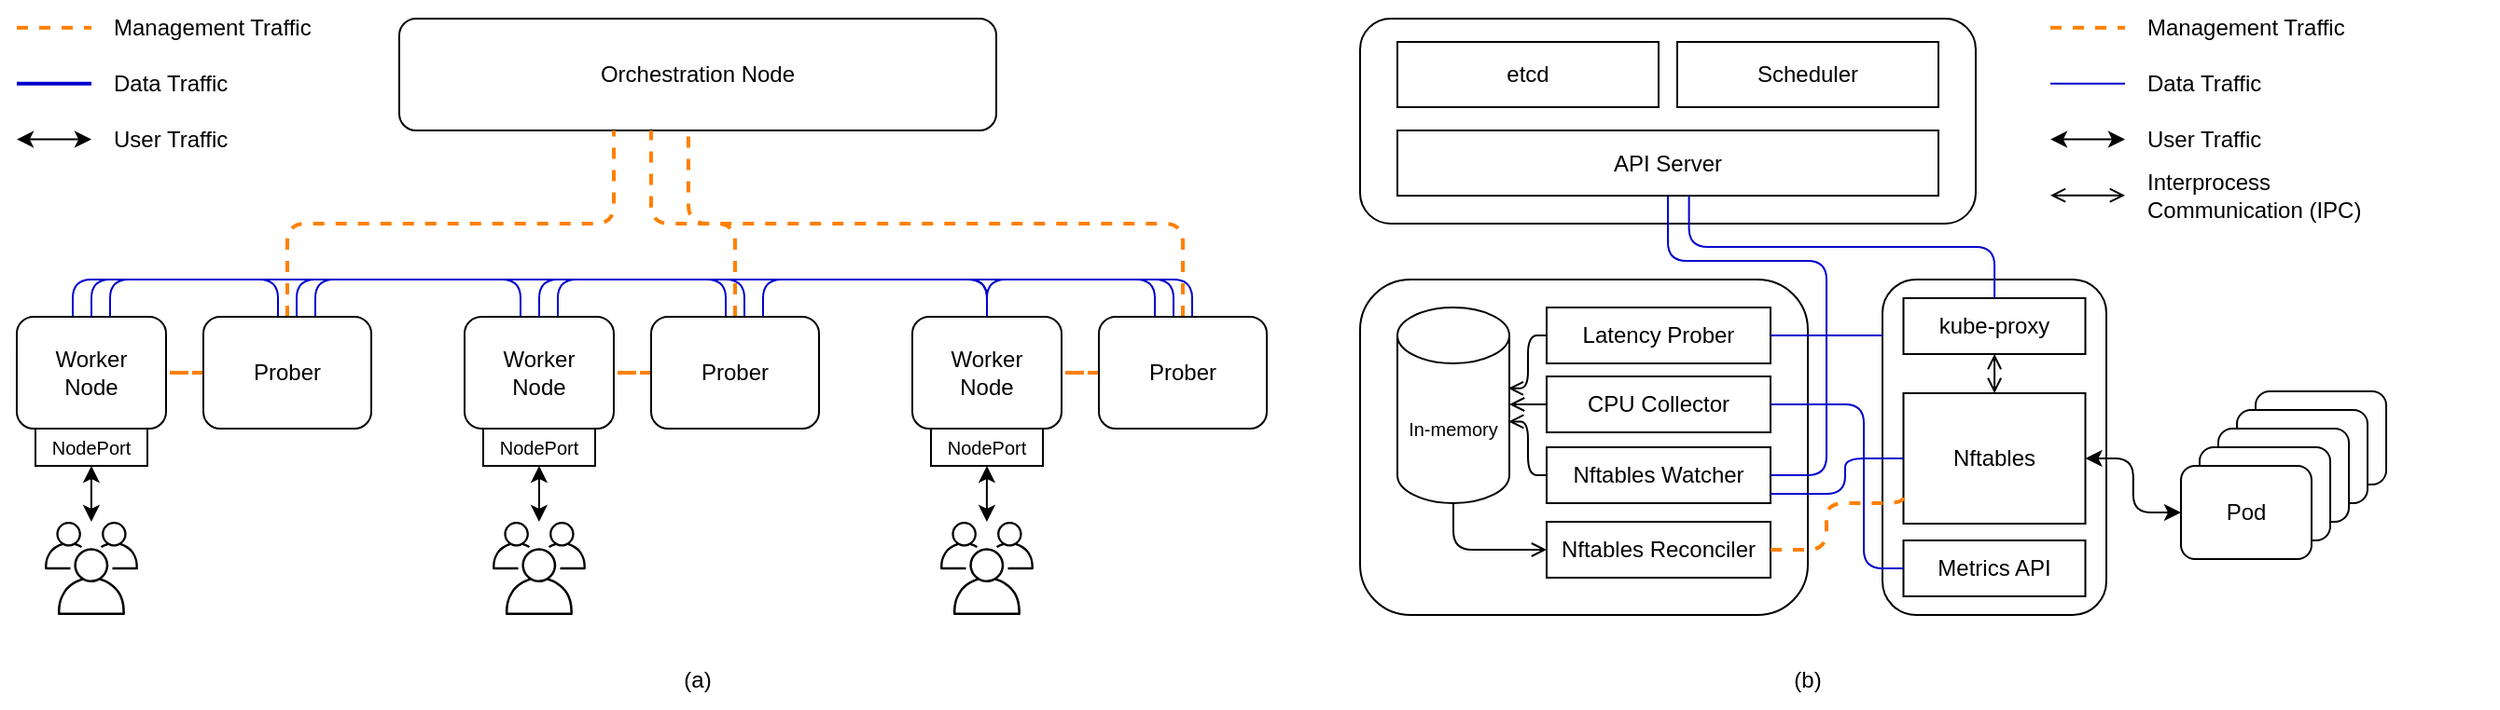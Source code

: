 <mxfile version="26.1.1">
  <diagram name="Page-1" id="1F0ipDezWaWUv_pM_gFs">
    <mxGraphModel dx="875" dy="516" grid="1" gridSize="10" guides="1" tooltips="1" connect="1" arrows="1" fold="1" page="1" pageScale="1" pageWidth="850" pageHeight="1100" math="0" shadow="0">
      <root>
        <mxCell id="0" />
        <mxCell id="1" parent="0" />
        <mxCell id="1lonX3dEKTjPdYe6L-kD-1" value="Orchestration Node" style="rounded=1;whiteSpace=wrap;html=1;" parent="1" vertex="1">
          <mxGeometry x="265" y="250" width="320" height="60" as="geometry" />
        </mxCell>
        <mxCell id="1lonX3dEKTjPdYe6L-kD-4" style="edgeStyle=orthogonalEdgeStyle;rounded=0;orthogonalLoop=1;jettySize=auto;html=1;endArrow=none;startFill=0;dashed=1;strokeColor=#FF8000;strokeWidth=2;" parent="1" source="1lonX3dEKTjPdYe6L-kD-2" target="1lonX3dEKTjPdYe6L-kD-3" edge="1">
          <mxGeometry relative="1" as="geometry" />
        </mxCell>
        <mxCell id="1lonX3dEKTjPdYe6L-kD-12" style="edgeStyle=orthogonalEdgeStyle;rounded=1;orthogonalLoop=1;jettySize=auto;html=1;dashed=1;endArrow=none;startFill=0;strokeColor=#FF8000;curved=0;strokeWidth=2;" parent="1" source="1lonX3dEKTjPdYe6L-kD-2" target="1lonX3dEKTjPdYe6L-kD-1" edge="1">
          <mxGeometry relative="1" as="geometry">
            <Array as="points">
              <mxPoint x="205" y="360" />
              <mxPoint x="380" y="360" />
            </Array>
          </mxGeometry>
        </mxCell>
        <mxCell id="1lonX3dEKTjPdYe6L-kD-15" style="edgeStyle=orthogonalEdgeStyle;rounded=1;orthogonalLoop=1;jettySize=auto;html=1;endArrow=none;startFill=0;curved=0;strokeColor=#0000CC;strokeWidth=1;" parent="1" source="1lonX3dEKTjPdYe6L-kD-2" target="1lonX3dEKTjPdYe6L-kD-7" edge="1">
          <mxGeometry relative="1" as="geometry">
            <Array as="points">
              <mxPoint x="210" y="390" />
              <mxPoint x="330" y="390" />
            </Array>
          </mxGeometry>
        </mxCell>
        <mxCell id="1lonX3dEKTjPdYe6L-kD-17" style="edgeStyle=orthogonalEdgeStyle;rounded=1;orthogonalLoop=1;jettySize=auto;html=1;curved=0;endArrow=none;startFill=0;strokeColor=#0000CC;strokeWidth=1;" parent="1" source="1lonX3dEKTjPdYe6L-kD-2" target="1lonX3dEKTjPdYe6L-kD-3" edge="1">
          <mxGeometry relative="1" as="geometry">
            <Array as="points">
              <mxPoint x="200" y="390" />
              <mxPoint x="90" y="390" />
            </Array>
          </mxGeometry>
        </mxCell>
        <mxCell id="1lonX3dEKTjPdYe6L-kD-20" style="edgeStyle=orthogonalEdgeStyle;rounded=1;orthogonalLoop=1;jettySize=auto;html=1;endArrow=none;startFill=0;strokeWidth=1;strokeColor=#0000CC;curved=0;" parent="1" source="1lonX3dEKTjPdYe6L-kD-2" target="1lonX3dEKTjPdYe6L-kD-10" edge="1">
          <mxGeometry relative="1" as="geometry">
            <Array as="points">
              <mxPoint x="220" y="390" />
              <mxPoint x="580" y="390" />
            </Array>
          </mxGeometry>
        </mxCell>
        <mxCell id="1lonX3dEKTjPdYe6L-kD-2" value="Prober" style="rounded=1;whiteSpace=wrap;html=1;" parent="1" vertex="1">
          <mxGeometry x="160" y="410" width="90" height="60" as="geometry" />
        </mxCell>
        <mxCell id="1lonX3dEKTjPdYe6L-kD-3" value="Worker&lt;div&gt;Node&lt;/div&gt;" style="rounded=1;whiteSpace=wrap;html=1;" parent="1" vertex="1">
          <mxGeometry x="60" y="410" width="80" height="60" as="geometry" />
        </mxCell>
        <mxCell id="1lonX3dEKTjPdYe6L-kD-5" style="edgeStyle=orthogonalEdgeStyle;rounded=0;orthogonalLoop=1;jettySize=auto;html=1;endArrow=none;startFill=0;dashed=1;strokeColor=#FF8000;strokeWidth=2;" parent="1" source="1lonX3dEKTjPdYe6L-kD-6" target="1lonX3dEKTjPdYe6L-kD-7" edge="1">
          <mxGeometry relative="1" as="geometry" />
        </mxCell>
        <mxCell id="1lonX3dEKTjPdYe6L-kD-16" style="edgeStyle=orthogonalEdgeStyle;rounded=1;orthogonalLoop=1;jettySize=auto;html=1;endArrow=none;startFill=0;strokeWidth=1;curved=0;strokeColor=#0000CC;" parent="1" source="1lonX3dEKTjPdYe6L-kD-6" target="1lonX3dEKTjPdYe6L-kD-3" edge="1">
          <mxGeometry relative="1" as="geometry">
            <Array as="points">
              <mxPoint x="450" y="390" />
              <mxPoint x="110" y="390" />
            </Array>
          </mxGeometry>
        </mxCell>
        <mxCell id="1lonX3dEKTjPdYe6L-kD-18" style="edgeStyle=orthogonalEdgeStyle;rounded=1;orthogonalLoop=1;jettySize=auto;html=1;strokeColor=#0000CC;curved=0;endArrow=none;startFill=0;strokeWidth=1;" parent="1" source="1lonX3dEKTjPdYe6L-kD-6" target="1lonX3dEKTjPdYe6L-kD-7" edge="1">
          <mxGeometry relative="1" as="geometry">
            <Array as="points">
              <mxPoint x="440" y="390" />
              <mxPoint x="350" y="390" />
            </Array>
          </mxGeometry>
        </mxCell>
        <mxCell id="1lonX3dEKTjPdYe6L-kD-19" style="edgeStyle=orthogonalEdgeStyle;rounded=1;orthogonalLoop=1;jettySize=auto;html=1;endArrow=none;startFill=0;strokeColor=#0000CC;strokeWidth=1;curved=0;" parent="1" source="1lonX3dEKTjPdYe6L-kD-6" target="1lonX3dEKTjPdYe6L-kD-10" edge="1">
          <mxGeometry relative="1" as="geometry">
            <Array as="points">
              <mxPoint x="460" y="390" />
              <mxPoint x="580" y="390" />
            </Array>
          </mxGeometry>
        </mxCell>
        <mxCell id="1lonX3dEKTjPdYe6L-kD-25" style="edgeStyle=orthogonalEdgeStyle;rounded=1;orthogonalLoop=1;jettySize=auto;html=1;strokeColor=#FF8000;strokeWidth=2;endArrow=none;startFill=0;dashed=1;curved=0;" parent="1" source="1lonX3dEKTjPdYe6L-kD-6" target="1lonX3dEKTjPdYe6L-kD-1" edge="1">
          <mxGeometry relative="1" as="geometry">
            <Array as="points">
              <mxPoint x="445" y="360" />
              <mxPoint x="400" y="360" />
            </Array>
          </mxGeometry>
        </mxCell>
        <mxCell id="1lonX3dEKTjPdYe6L-kD-6" value="Prober" style="rounded=1;whiteSpace=wrap;html=1;" parent="1" vertex="1">
          <mxGeometry x="400" y="410" width="90" height="60" as="geometry" />
        </mxCell>
        <mxCell id="1lonX3dEKTjPdYe6L-kD-7" value="Worker&lt;div&gt;Node&lt;/div&gt;" style="rounded=1;whiteSpace=wrap;html=1;" parent="1" vertex="1">
          <mxGeometry x="300" y="410" width="80" height="60" as="geometry" />
        </mxCell>
        <mxCell id="1lonX3dEKTjPdYe6L-kD-8" style="edgeStyle=orthogonalEdgeStyle;rounded=0;orthogonalLoop=1;jettySize=auto;html=1;endArrow=none;startFill=0;dashed=1;strokeColor=#FF8000;strokeWidth=2;" parent="1" source="1lonX3dEKTjPdYe6L-kD-9" target="1lonX3dEKTjPdYe6L-kD-10" edge="1">
          <mxGeometry relative="1" as="geometry" />
        </mxCell>
        <mxCell id="1lonX3dEKTjPdYe6L-kD-14" style="edgeStyle=orthogonalEdgeStyle;rounded=1;orthogonalLoop=1;jettySize=auto;html=1;strokeColor=#FF8000;dashed=1;endArrow=none;startFill=0;curved=0;strokeWidth=2;" parent="1" source="1lonX3dEKTjPdYe6L-kD-9" target="1lonX3dEKTjPdYe6L-kD-1" edge="1">
          <mxGeometry relative="1" as="geometry">
            <Array as="points">
              <mxPoint x="685" y="360" />
              <mxPoint x="420" y="360" />
            </Array>
          </mxGeometry>
        </mxCell>
        <mxCell id="1lonX3dEKTjPdYe6L-kD-21" style="edgeStyle=orthogonalEdgeStyle;rounded=1;orthogonalLoop=1;jettySize=auto;html=1;endArrow=none;startFill=0;strokeWidth=1;strokeColor=#0000CC;curved=0;" parent="1" source="1lonX3dEKTjPdYe6L-kD-9" target="1lonX3dEKTjPdYe6L-kD-10" edge="1">
          <mxGeometry relative="1" as="geometry">
            <Array as="points">
              <mxPoint x="670" y="390" />
              <mxPoint x="580" y="390" />
            </Array>
          </mxGeometry>
        </mxCell>
        <mxCell id="1lonX3dEKTjPdYe6L-kD-22" style="edgeStyle=orthogonalEdgeStyle;rounded=1;orthogonalLoop=1;jettySize=auto;html=1;endArrow=none;startFill=0;strokeWidth=1;strokeColor=#0000CC;curved=0;" parent="1" source="1lonX3dEKTjPdYe6L-kD-9" target="1lonX3dEKTjPdYe6L-kD-7" edge="1">
          <mxGeometry relative="1" as="geometry">
            <Array as="points">
              <mxPoint x="680" y="390" />
              <mxPoint x="340" y="390" />
            </Array>
          </mxGeometry>
        </mxCell>
        <mxCell id="1lonX3dEKTjPdYe6L-kD-23" style="edgeStyle=orthogonalEdgeStyle;rounded=1;orthogonalLoop=1;jettySize=auto;html=1;strokeColor=#0000CC;endArrow=none;startFill=0;strokeWidth=1;curved=0;" parent="1" source="1lonX3dEKTjPdYe6L-kD-9" target="1lonX3dEKTjPdYe6L-kD-3" edge="1">
          <mxGeometry relative="1" as="geometry">
            <Array as="points">
              <mxPoint x="690" y="390" />
              <mxPoint x="100" y="390" />
            </Array>
          </mxGeometry>
        </mxCell>
        <mxCell id="1lonX3dEKTjPdYe6L-kD-9" value="Prober" style="rounded=1;whiteSpace=wrap;html=1;" parent="1" vertex="1">
          <mxGeometry x="640" y="410" width="90" height="60" as="geometry" />
        </mxCell>
        <mxCell id="1lonX3dEKTjPdYe6L-kD-10" value="Worker&lt;div&gt;Node&lt;/div&gt;" style="rounded=1;whiteSpace=wrap;html=1;" parent="1" vertex="1">
          <mxGeometry x="540" y="410" width="80" height="60" as="geometry" />
        </mxCell>
        <mxCell id="1lonX3dEKTjPdYe6L-kD-125" style="edgeStyle=orthogonalEdgeStyle;rounded=0;orthogonalLoop=1;jettySize=auto;html=1;startArrow=classic;startFill=1;" parent="1" source="1lonX3dEKTjPdYe6L-kD-28" target="1lonX3dEKTjPdYe6L-kD-123" edge="1">
          <mxGeometry relative="1" as="geometry" />
        </mxCell>
        <mxCell id="1lonX3dEKTjPdYe6L-kD-28" value="" style="sketch=0;outlineConnect=0;gradientColor=none;fontColor=#545B64;strokeColor=none;fillColor=#000000;dashed=0;verticalLabelPosition=bottom;verticalAlign=top;align=center;html=1;fontSize=12;fontStyle=0;aspect=fixed;shape=mxgraph.aws4.illustration_users;pointerEvents=1" parent="1" vertex="1">
          <mxGeometry x="75" y="520" width="50" height="50" as="geometry" />
        </mxCell>
        <mxCell id="1lonX3dEKTjPdYe6L-kD-129" style="edgeStyle=orthogonalEdgeStyle;rounded=0;orthogonalLoop=1;jettySize=auto;html=1;startArrow=classic;startFill=1;" parent="1" source="1lonX3dEKTjPdYe6L-kD-30" target="1lonX3dEKTjPdYe6L-kD-126" edge="1">
          <mxGeometry relative="1" as="geometry" />
        </mxCell>
        <mxCell id="1lonX3dEKTjPdYe6L-kD-30" value="" style="sketch=0;outlineConnect=0;gradientColor=none;fontColor=#545B64;strokeColor=none;fillColor=#000000;dashed=0;verticalLabelPosition=bottom;verticalAlign=top;align=center;html=1;fontSize=12;fontStyle=0;aspect=fixed;shape=mxgraph.aws4.illustration_users;pointerEvents=1" parent="1" vertex="1">
          <mxGeometry x="315" y="520" width="50" height="50" as="geometry" />
        </mxCell>
        <mxCell id="1lonX3dEKTjPdYe6L-kD-128" style="edgeStyle=orthogonalEdgeStyle;rounded=0;orthogonalLoop=1;jettySize=auto;html=1;startArrow=classic;startFill=1;" parent="1" source="1lonX3dEKTjPdYe6L-kD-32" target="1lonX3dEKTjPdYe6L-kD-127" edge="1">
          <mxGeometry relative="1" as="geometry" />
        </mxCell>
        <mxCell id="1lonX3dEKTjPdYe6L-kD-32" value="" style="sketch=0;outlineConnect=0;gradientColor=none;fontColor=#545B64;strokeColor=none;fillColor=#000000;dashed=0;verticalLabelPosition=bottom;verticalAlign=top;align=center;html=1;fontSize=12;fontStyle=0;aspect=fixed;shape=mxgraph.aws4.illustration_users;pointerEvents=1" parent="1" vertex="1">
          <mxGeometry x="555" y="520" width="50" height="50" as="geometry" />
        </mxCell>
        <mxCell id="1lonX3dEKTjPdYe6L-kD-34" value="" style="rounded=1;whiteSpace=wrap;html=1;" parent="1" vertex="1">
          <mxGeometry x="780" y="250" width="330" height="110" as="geometry" />
        </mxCell>
        <mxCell id="1lonX3dEKTjPdYe6L-kD-35" value="" style="rounded=1;whiteSpace=wrap;html=1;" parent="1" vertex="1">
          <mxGeometry x="780" y="390" width="240" height="180" as="geometry" />
        </mxCell>
        <mxCell id="1lonX3dEKTjPdYe6L-kD-36" value="Latency Prober" style="rounded=0;whiteSpace=wrap;html=1;" parent="1" vertex="1">
          <mxGeometry x="880" y="405" width="120" height="30" as="geometry" />
        </mxCell>
        <mxCell id="1lonX3dEKTjPdYe6L-kD-132" style="edgeStyle=orthogonalEdgeStyle;rounded=0;orthogonalLoop=1;jettySize=auto;html=1;endArrow=open;endFill=0;" parent="1" source="1lonX3dEKTjPdYe6L-kD-37" target="1lonX3dEKTjPdYe6L-kD-44" edge="1">
          <mxGeometry relative="1" as="geometry" />
        </mxCell>
        <mxCell id="1lonX3dEKTjPdYe6L-kD-37" value="CPU Collector" style="rounded=0;whiteSpace=wrap;html=1;" parent="1" vertex="1">
          <mxGeometry x="880" y="442" width="120" height="30" as="geometry" />
        </mxCell>
        <mxCell id="1lonX3dEKTjPdYe6L-kD-38" value="Nftables Watcher" style="rounded=0;whiteSpace=wrap;html=1;" parent="1" vertex="1">
          <mxGeometry x="880" y="480" width="120" height="30" as="geometry" />
        </mxCell>
        <mxCell id="1lonX3dEKTjPdYe6L-kD-48" style="edgeStyle=orthogonalEdgeStyle;rounded=1;orthogonalLoop=1;jettySize=auto;html=1;endArrow=none;startFill=0;strokeWidth=1;strokeColor=#000000;curved=0;startArrow=open;" parent="1" source="1lonX3dEKTjPdYe6L-kD-40" target="1lonX3dEKTjPdYe6L-kD-44" edge="1">
          <mxGeometry relative="1" as="geometry" />
        </mxCell>
        <mxCell id="1lonX3dEKTjPdYe6L-kD-40" value="Nftables Reconciler" style="rounded=0;whiteSpace=wrap;html=1;" parent="1" vertex="1">
          <mxGeometry x="880" y="520" width="120" height="30" as="geometry" />
        </mxCell>
        <mxCell id="1lonX3dEKTjPdYe6L-kD-44" value="&lt;font style=&quot;font-size: 10px;&quot;&gt;In-memory&lt;/font&gt;" style="shape=cylinder3;whiteSpace=wrap;html=1;boundedLbl=1;backgroundOutline=1;size=15;textDirection=ltr;" parent="1" vertex="1">
          <mxGeometry x="800" y="405" width="60" height="105" as="geometry" />
        </mxCell>
        <mxCell id="1lonX3dEKTjPdYe6L-kD-49" value="" style="rounded=1;whiteSpace=wrap;html=1;" parent="1" vertex="1">
          <mxGeometry x="1060" y="390" width="120" height="180" as="geometry" />
        </mxCell>
        <mxCell id="1lonX3dEKTjPdYe6L-kD-53" style="edgeStyle=orthogonalEdgeStyle;rounded=0;orthogonalLoop=1;jettySize=auto;html=1;startArrow=open;startFill=0;endArrow=open;endFill=0;" parent="1" source="1lonX3dEKTjPdYe6L-kD-51" target="1lonX3dEKTjPdYe6L-kD-52" edge="1">
          <mxGeometry relative="1" as="geometry" />
        </mxCell>
        <mxCell id="1lonX3dEKTjPdYe6L-kD-51" value="kube-proxy" style="rounded=0;whiteSpace=wrap;html=1;" parent="1" vertex="1">
          <mxGeometry x="1071.25" y="400" width="97.5" height="30" as="geometry" />
        </mxCell>
        <mxCell id="1lonX3dEKTjPdYe6L-kD-52" value="Nftables" style="rounded=0;whiteSpace=wrap;html=1;" parent="1" vertex="1">
          <mxGeometry x="1071.25" y="451" width="97.5" height="70" as="geometry" />
        </mxCell>
        <mxCell id="1lonX3dEKTjPdYe6L-kD-62" value="" style="endArrow=classic;html=1;rounded=1;exitX=1;exitY=0.5;exitDx=0;exitDy=0;edgeStyle=orthogonalEdgeStyle;strokeWidth=1;strokeColor=#000000;startArrow=classic;startFill=1;endFill=1;" parent="1" source="1lonX3dEKTjPdYe6L-kD-52" target="yef1lM-4Hm93Zvh8mI8K-12" edge="1">
          <mxGeometry width="50" height="50" relative="1" as="geometry">
            <mxPoint x="1220" y="600" as="sourcePoint" />
            <mxPoint x="1210" y="495" as="targetPoint" />
          </mxGeometry>
        </mxCell>
        <mxCell id="1lonX3dEKTjPdYe6L-kD-64" value="" style="endArrow=none;html=1;rounded=1;exitX=1;exitY=0.5;exitDx=0;exitDy=0;edgeStyle=orthogonalEdgeStyle;strokeWidth=1;strokeColor=#0000CC;" parent="1" source="1lonX3dEKTjPdYe6L-kD-38" target="1lonX3dEKTjPdYe6L-kD-66" edge="1">
          <mxGeometry width="50" height="50" relative="1" as="geometry">
            <mxPoint x="990" y="600" as="sourcePoint" />
            <mxPoint x="1031" y="590" as="targetPoint" />
            <Array as="points">
              <mxPoint x="1030" y="495" />
              <mxPoint x="1030" y="380" />
              <mxPoint x="945" y="380" />
            </Array>
          </mxGeometry>
        </mxCell>
        <mxCell id="1lonX3dEKTjPdYe6L-kD-66" value="API Server" style="rounded=0;whiteSpace=wrap;html=1;" parent="1" vertex="1">
          <mxGeometry x="800" y="310" width="290" height="35" as="geometry" />
        </mxCell>
        <mxCell id="1lonX3dEKTjPdYe6L-kD-102" value="Metrics API" style="rounded=0;whiteSpace=wrap;html=1;" parent="1" vertex="1">
          <mxGeometry x="1071.25" y="530" width="97.5" height="30" as="geometry" />
        </mxCell>
        <mxCell id="1lonX3dEKTjPdYe6L-kD-103" value="" style="endArrow=none;html=1;rounded=1;edgeStyle=orthogonalEdgeStyle;strokeWidth=1;strokeColor=#0000CC;" parent="1" source="1lonX3dEKTjPdYe6L-kD-38" target="1lonX3dEKTjPdYe6L-kD-52" edge="1">
          <mxGeometry width="50" height="50" relative="1" as="geometry">
            <mxPoint x="1010" y="505" as="sourcePoint" />
            <mxPoint x="955" y="355" as="targetPoint" />
            <Array as="points">
              <mxPoint x="1040" y="505" />
              <mxPoint x="1040" y="486" />
            </Array>
          </mxGeometry>
        </mxCell>
        <mxCell id="1lonX3dEKTjPdYe6L-kD-104" value="etcd" style="rounded=0;whiteSpace=wrap;html=1;" parent="1" vertex="1">
          <mxGeometry x="800" y="262.5" width="140" height="35" as="geometry" />
        </mxCell>
        <mxCell id="1lonX3dEKTjPdYe6L-kD-107" value="Scheduler" style="rounded=0;whiteSpace=wrap;html=1;" parent="1" vertex="1">
          <mxGeometry x="950" y="262.5" width="140" height="35" as="geometry" />
        </mxCell>
        <mxCell id="1lonX3dEKTjPdYe6L-kD-109" value="" style="endArrow=none;dashed=1;html=1;rounded=1;strokeWidth=2;strokeColor=#FF8000;edgeStyle=orthogonalEdgeStyle;exitX=1;exitY=0.5;exitDx=0;exitDy=0;entryX=0;entryY=0.75;entryDx=0;entryDy=0;" parent="1" source="1lonX3dEKTjPdYe6L-kD-40" target="1lonX3dEKTjPdYe6L-kD-52" edge="1">
          <mxGeometry width="50" height="50" relative="1" as="geometry">
            <mxPoint x="890" y="650" as="sourcePoint" />
            <mxPoint x="940" y="600" as="targetPoint" />
            <Array as="points">
              <mxPoint x="1030" y="535" />
              <mxPoint x="1030" y="510" />
              <mxPoint x="1071" y="510" />
            </Array>
          </mxGeometry>
        </mxCell>
        <mxCell id="1lonX3dEKTjPdYe6L-kD-110" value="" style="endArrow=none;dashed=1;html=1;rounded=0;strokeWidth=2;strokeColor=#FF8000;" parent="1" edge="1">
          <mxGeometry width="50" height="50" relative="1" as="geometry">
            <mxPoint x="60" y="254.83" as="sourcePoint" />
            <mxPoint x="100" y="254.83" as="targetPoint" />
          </mxGeometry>
        </mxCell>
        <mxCell id="1lonX3dEKTjPdYe6L-kD-111" value="Management Traffic" style="text;html=1;align=left;verticalAlign=middle;whiteSpace=wrap;rounded=0;" parent="1" vertex="1">
          <mxGeometry x="110" y="240" width="120" height="30" as="geometry" />
        </mxCell>
        <mxCell id="1lonX3dEKTjPdYe6L-kD-112" value="" style="endArrow=none;html=1;rounded=0;strokeWidth=2;strokeColor=#0000CC;" parent="1" edge="1">
          <mxGeometry width="50" height="50" relative="1" as="geometry">
            <mxPoint x="60" y="284.83" as="sourcePoint" />
            <mxPoint x="100" y="284.83" as="targetPoint" />
          </mxGeometry>
        </mxCell>
        <mxCell id="1lonX3dEKTjPdYe6L-kD-113" value="Data Traffic" style="text;html=1;align=left;verticalAlign=middle;whiteSpace=wrap;rounded=0;" parent="1" vertex="1">
          <mxGeometry x="110" y="270" width="120" height="30" as="geometry" />
        </mxCell>
        <mxCell id="1lonX3dEKTjPdYe6L-kD-114" value="" style="endArrow=none;dashed=1;html=1;rounded=0;strokeWidth=2;strokeColor=#FF8000;" parent="1" edge="1">
          <mxGeometry width="50" height="50" relative="1" as="geometry">
            <mxPoint x="1150" y="254.83" as="sourcePoint" />
            <mxPoint x="1190" y="254.83" as="targetPoint" />
          </mxGeometry>
        </mxCell>
        <mxCell id="1lonX3dEKTjPdYe6L-kD-115" value="Management Traffic" style="text;html=1;align=left;verticalAlign=middle;whiteSpace=wrap;rounded=0;" parent="1" vertex="1">
          <mxGeometry x="1200" y="240" width="120" height="30" as="geometry" />
        </mxCell>
        <mxCell id="1lonX3dEKTjPdYe6L-kD-116" value="" style="endArrow=none;html=1;rounded=0;strokeWidth=1;strokeColor=#0000CC;" parent="1" edge="1">
          <mxGeometry width="50" height="50" relative="1" as="geometry">
            <mxPoint x="1150" y="284.83" as="sourcePoint" />
            <mxPoint x="1190" y="284.83" as="targetPoint" />
          </mxGeometry>
        </mxCell>
        <mxCell id="1lonX3dEKTjPdYe6L-kD-117" value="Data Traffic" style="text;html=1;align=left;verticalAlign=middle;whiteSpace=wrap;rounded=0;" parent="1" vertex="1">
          <mxGeometry x="1200" y="270" width="120" height="30" as="geometry" />
        </mxCell>
        <mxCell id="1lonX3dEKTjPdYe6L-kD-118" value="User Traffic" style="text;html=1;align=left;verticalAlign=middle;whiteSpace=wrap;rounded=0;" parent="1" vertex="1">
          <mxGeometry x="110" y="300" width="120" height="30" as="geometry" />
        </mxCell>
        <mxCell id="1lonX3dEKTjPdYe6L-kD-119" value="" style="endArrow=classic;html=1;rounded=0;strokeWidth=1;strokeColor=#000000;endFill=1;startArrow=classic;startFill=1;" parent="1" edge="1">
          <mxGeometry width="50" height="50" relative="1" as="geometry">
            <mxPoint x="60" y="314.8" as="sourcePoint" />
            <mxPoint x="100" y="314.8" as="targetPoint" />
          </mxGeometry>
        </mxCell>
        <mxCell id="1lonX3dEKTjPdYe6L-kD-120" value="(a)" style="text;html=1;align=center;verticalAlign=middle;whiteSpace=wrap;rounded=0;" parent="1" vertex="1">
          <mxGeometry x="395" y="590" width="60" height="30" as="geometry" />
        </mxCell>
        <mxCell id="1lonX3dEKTjPdYe6L-kD-121" value="(b)" style="text;html=1;align=center;verticalAlign=middle;whiteSpace=wrap;rounded=0;" parent="1" vertex="1">
          <mxGeometry x="990" y="590" width="60" height="30" as="geometry" />
        </mxCell>
        <mxCell id="1lonX3dEKTjPdYe6L-kD-123" value="&lt;font style=&quot;font-size: 10px;&quot;&gt;NodePort&lt;/font&gt;" style="rounded=0;whiteSpace=wrap;html=1;" parent="1" vertex="1">
          <mxGeometry x="70" y="470" width="60" height="20" as="geometry" />
        </mxCell>
        <mxCell id="1lonX3dEKTjPdYe6L-kD-126" value="&lt;font style=&quot;font-size: 10px;&quot;&gt;NodePort&lt;/font&gt;" style="rounded=0;whiteSpace=wrap;html=1;" parent="1" vertex="1">
          <mxGeometry x="310" y="470" width="60" height="20" as="geometry" />
        </mxCell>
        <mxCell id="1lonX3dEKTjPdYe6L-kD-127" value="&lt;font style=&quot;font-size: 10px;&quot;&gt;NodePort&lt;/font&gt;" style="rounded=0;whiteSpace=wrap;html=1;" parent="1" vertex="1">
          <mxGeometry x="550" y="470" width="60" height="20" as="geometry" />
        </mxCell>
        <mxCell id="1lonX3dEKTjPdYe6L-kD-130" style="edgeStyle=orthogonalEdgeStyle;rounded=1;orthogonalLoop=1;jettySize=auto;html=1;entryX=0.993;entryY=0.583;entryDx=0;entryDy=0;entryPerimeter=0;curved=0;endArrow=open;endFill=0;" parent="1" source="1lonX3dEKTjPdYe6L-kD-38" target="1lonX3dEKTjPdYe6L-kD-44" edge="1">
          <mxGeometry relative="1" as="geometry">
            <Array as="points">
              <mxPoint x="870" y="495" />
              <mxPoint x="870" y="466" />
            </Array>
          </mxGeometry>
        </mxCell>
        <mxCell id="1lonX3dEKTjPdYe6L-kD-133" style="edgeStyle=orthogonalEdgeStyle;rounded=1;orthogonalLoop=1;jettySize=auto;html=1;entryX=0.99;entryY=0.413;entryDx=0;entryDy=0;entryPerimeter=0;endArrow=open;endFill=0;curved=0;" parent="1" source="1lonX3dEKTjPdYe6L-kD-36" target="1lonX3dEKTjPdYe6L-kD-44" edge="1">
          <mxGeometry relative="1" as="geometry">
            <Array as="points">
              <mxPoint x="870" y="420" />
              <mxPoint x="870" y="448" />
            </Array>
          </mxGeometry>
        </mxCell>
        <mxCell id="1lonX3dEKTjPdYe6L-kD-134" value="User Traffic" style="text;html=1;align=left;verticalAlign=middle;whiteSpace=wrap;rounded=0;" parent="1" vertex="1">
          <mxGeometry x="1200" y="300" width="120" height="30" as="geometry" />
        </mxCell>
        <mxCell id="1lonX3dEKTjPdYe6L-kD-135" value="" style="endArrow=classic;html=1;rounded=0;strokeWidth=1;strokeColor=#000000;endFill=1;startArrow=classic;startFill=1;" parent="1" edge="1">
          <mxGeometry width="50" height="50" relative="1" as="geometry">
            <mxPoint x="1150" y="314.8" as="sourcePoint" />
            <mxPoint x="1190" y="314.8" as="targetPoint" />
          </mxGeometry>
        </mxCell>
        <mxCell id="1lonX3dEKTjPdYe6L-kD-136" style="edgeStyle=orthogonalEdgeStyle;rounded=1;orthogonalLoop=1;jettySize=auto;html=1;entryX=0.539;entryY=1.002;entryDx=0;entryDy=0;entryPerimeter=0;curved=0;strokeWidth=1;endArrow=none;startFill=0;strokeColor=#0000CC;" parent="1" source="1lonX3dEKTjPdYe6L-kD-51" target="1lonX3dEKTjPdYe6L-kD-66" edge="1">
          <mxGeometry relative="1" as="geometry" />
        </mxCell>
        <mxCell id="1lonX3dEKTjPdYe6L-kD-137" value="Interprocess&amp;nbsp;&lt;div&gt;Communication (IPC)&lt;/div&gt;" style="text;html=1;align=left;verticalAlign=middle;whiteSpace=wrap;rounded=0;" parent="1" vertex="1">
          <mxGeometry x="1200" y="330" width="190" height="30" as="geometry" />
        </mxCell>
        <mxCell id="1lonX3dEKTjPdYe6L-kD-138" value="" style="endArrow=open;html=1;rounded=0;strokeWidth=1;strokeColor=#000000;endFill=0;startArrow=open;startFill=0;" parent="1" edge="1">
          <mxGeometry width="50" height="50" relative="1" as="geometry">
            <mxPoint x="1150" y="344.84" as="sourcePoint" />
            <mxPoint x="1190" y="344.84" as="targetPoint" />
          </mxGeometry>
        </mxCell>
        <mxCell id="yef1lM-4Hm93Zvh8mI8K-1" value="" style="endArrow=none;html=1;rounded=1;strokeColor=#0000CC;edgeStyle=orthogonalEdgeStyle;entryX=1;entryY=0.5;entryDx=0;entryDy=0;" edge="1" parent="1" source="1lonX3dEKTjPdYe6L-kD-102" target="1lonX3dEKTjPdYe6L-kD-37">
          <mxGeometry width="50" height="50" relative="1" as="geometry">
            <mxPoint x="960" y="520" as="sourcePoint" />
            <mxPoint x="1010" y="470" as="targetPoint" />
            <Array as="points">
              <mxPoint x="1050" y="545" />
              <mxPoint x="1050" y="457" />
            </Array>
          </mxGeometry>
        </mxCell>
        <mxCell id="yef1lM-4Hm93Zvh8mI8K-3" value="" style="endArrow=none;html=1;rounded=0;strokeColor=#0000CC;exitX=1;exitY=0.5;exitDx=0;exitDy=0;" edge="1" parent="1" source="1lonX3dEKTjPdYe6L-kD-36">
          <mxGeometry width="50" height="50" relative="1" as="geometry">
            <mxPoint x="990" y="460" as="sourcePoint" />
            <mxPoint x="1060" y="420" as="targetPoint" />
          </mxGeometry>
        </mxCell>
        <mxCell id="yef1lM-4Hm93Zvh8mI8K-14" value="" style="group;flipH=1;" vertex="1" connectable="0" parent="1">
          <mxGeometry x="1220" y="450" width="110" height="90" as="geometry" />
        </mxCell>
        <mxCell id="yef1lM-4Hm93Zvh8mI8K-4" value="Pod" style="rounded=1;whiteSpace=wrap;html=1;" vertex="1" parent="yef1lM-4Hm93Zvh8mI8K-14">
          <mxGeometry x="40" width="70" height="50" as="geometry" />
        </mxCell>
        <mxCell id="yef1lM-4Hm93Zvh8mI8K-9" value="Pod" style="rounded=1;whiteSpace=wrap;html=1;" vertex="1" parent="yef1lM-4Hm93Zvh8mI8K-14">
          <mxGeometry x="30" y="10" width="70" height="50" as="geometry" />
        </mxCell>
        <mxCell id="yef1lM-4Hm93Zvh8mI8K-10" value="Pod" style="rounded=1;whiteSpace=wrap;html=1;" vertex="1" parent="yef1lM-4Hm93Zvh8mI8K-14">
          <mxGeometry x="20" y="20" width="70" height="50" as="geometry" />
        </mxCell>
        <mxCell id="yef1lM-4Hm93Zvh8mI8K-11" value="Pod" style="rounded=1;whiteSpace=wrap;html=1;" vertex="1" parent="yef1lM-4Hm93Zvh8mI8K-14">
          <mxGeometry x="10" y="30" width="70" height="50" as="geometry" />
        </mxCell>
        <mxCell id="yef1lM-4Hm93Zvh8mI8K-12" value="Pod" style="rounded=1;whiteSpace=wrap;html=1;" vertex="1" parent="yef1lM-4Hm93Zvh8mI8K-14">
          <mxGeometry y="40" width="70" height="50" as="geometry" />
        </mxCell>
      </root>
    </mxGraphModel>
  </diagram>
</mxfile>
